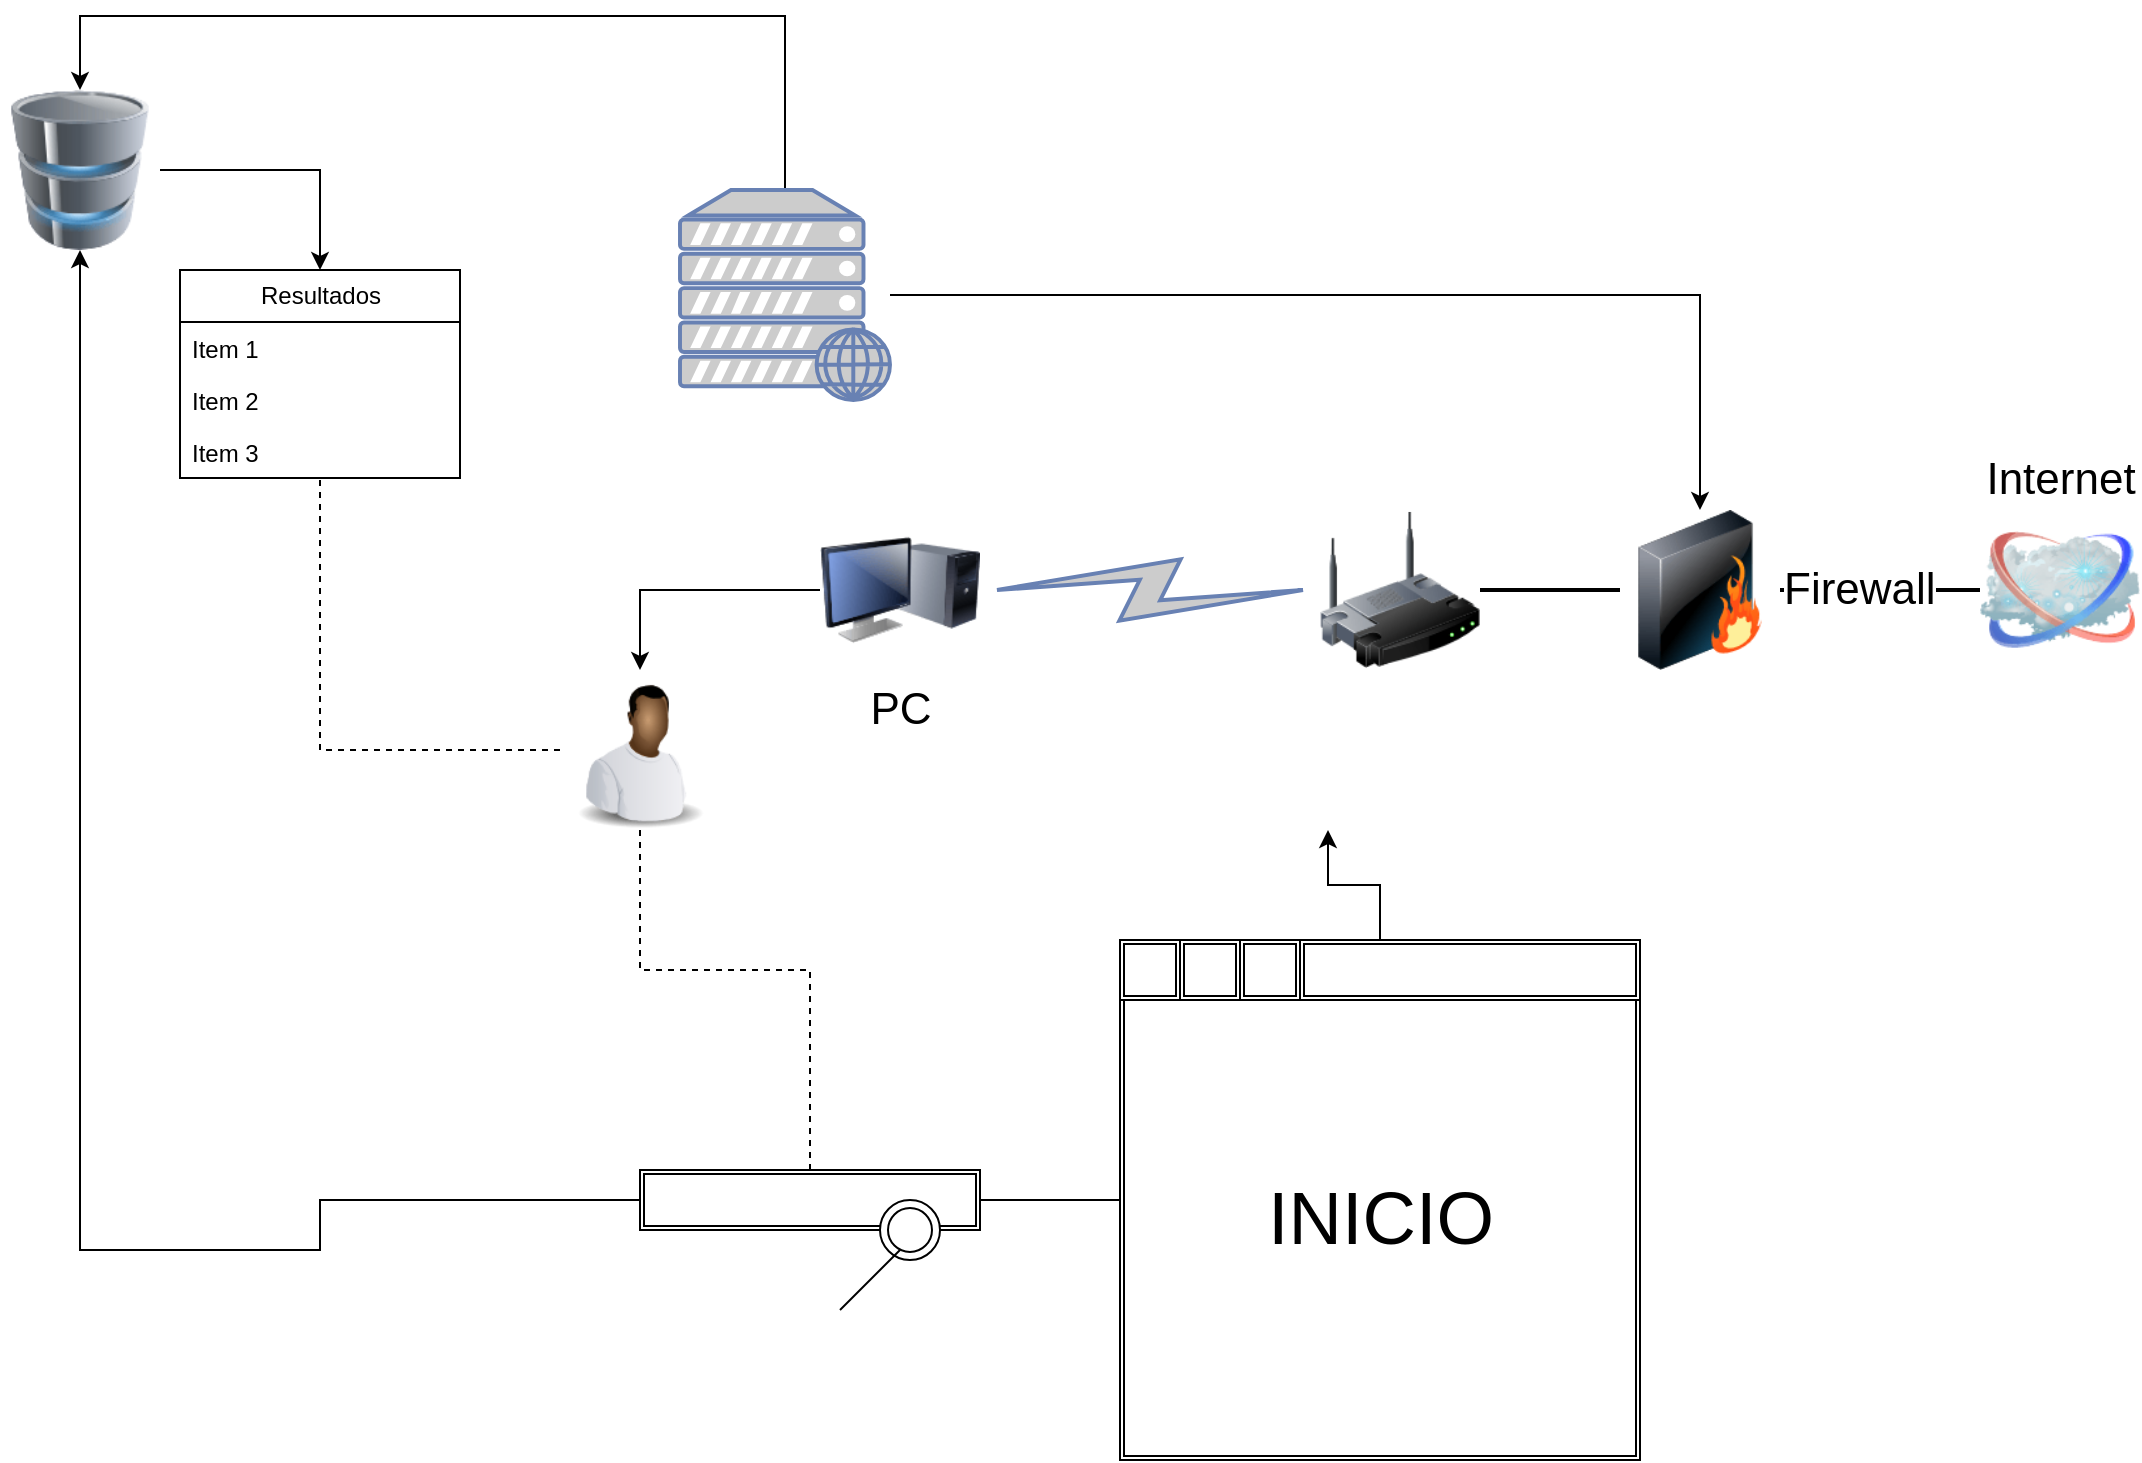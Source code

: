 <mxfile version="24.7.16">
  <diagram name="Page-1" id="55a83fd1-7818-8e21-69c5-c3457e3827bb">
    <mxGraphModel grid="1" page="1" gridSize="10" guides="1" tooltips="1" connect="1" arrows="1" fold="1" pageScale="1" pageWidth="1100" pageHeight="850" background="none" math="0" shadow="0">
      <root>
        <mxCell id="0" />
        <mxCell id="1" parent="0" />
        <mxCell id="69ecfefc5c41e42c-18" style="edgeStyle=none;rounded=0;html=1;labelBackgroundColor=none;endArrow=none;strokeWidth=2;fontFamily=Verdana;fontSize=22" edge="1" parent="1" source="69ecfefc5c41e42c-1" target="69ecfefc5c41e42c-3">
          <mxGeometry relative="1" as="geometry" />
        </mxCell>
        <mxCell id="69ecfefc5c41e42c-1" value="" style="image;html=1;labelBackgroundColor=#ffffff;image=img/lib/clip_art/networking/Wireless_Router_128x128.png;rounded=1;shadow=0;comic=0;strokeWidth=2;fontSize=22" vertex="1" parent="1">
          <mxGeometry x="390" y="140" width="80" height="80" as="geometry" />
        </mxCell>
        <mxCell id="69ecfefc5c41e42c-2" value="Internet" style="image;html=1;labelBackgroundColor=#ffffff;image=img/lib/clip_art/networking/Cloud_128x128.png;rounded=1;shadow=0;comic=0;strokeWidth=2;fontSize=22;labelPosition=center;verticalLabelPosition=top;align=center;verticalAlign=bottom;" vertex="1" parent="1">
          <mxGeometry x="720" y="140" width="80" height="80" as="geometry" />
        </mxCell>
        <mxCell id="69ecfefc5c41e42c-19" style="edgeStyle=none;rounded=0;html=1;labelBackgroundColor=none;endArrow=none;strokeWidth=2;fontFamily=Verdana;fontSize=22" edge="1" parent="1" source="69ecfefc5c41e42c-3" target="69ecfefc5c41e42c-2">
          <mxGeometry relative="1" as="geometry" />
        </mxCell>
        <mxCell id="69ecfefc5c41e42c-3" value="Firewall" style="image;html=1;labelBackgroundColor=#ffffff;image=img/lib/clip_art/networking/Firewall_128x128.png;rounded=1;shadow=0;comic=0;strokeWidth=2;fontSize=22;labelPosition=right;verticalLabelPosition=middle;align=left;verticalAlign=middle;" vertex="1" parent="1">
          <mxGeometry x="540" y="140" width="80" height="80" as="geometry" />
        </mxCell>
        <mxCell id="l41xSmW3BuPzmJahMr_8-13" style="edgeStyle=orthogonalEdgeStyle;rounded=0;orthogonalLoop=1;jettySize=auto;html=1;exitX=0;exitY=0.5;exitDx=0;exitDy=0;entryX=0.5;entryY=0;entryDx=0;entryDy=0;" edge="1" parent="1" source="69ecfefc5c41e42c-5" target="l41xSmW3BuPzmJahMr_8-8">
          <mxGeometry relative="1" as="geometry" />
        </mxCell>
        <mxCell id="69ecfefc5c41e42c-5" value="PC" style="image;html=1;labelBackgroundColor=#ffffff;image=img/lib/clip_art/computers/Monitor_Tower_128x128.png;rounded=1;shadow=0;comic=0;strokeWidth=2;fontSize=22" vertex="1" parent="1">
          <mxGeometry x="140" y="140" width="80" height="80" as="geometry" />
        </mxCell>
        <mxCell id="69ecfefc5c41e42c-12" value="" style="html=1;fillColor=#CCCCCC;strokeColor=#6881B3;gradientColor=none;gradientDirection=north;strokeWidth=2;shape=mxgraph.networks.comm_link_edge;html=1;labelBackgroundColor=none;endArrow=none;fontFamily=Verdana;fontSize=22;fontColor=#000000;fontStyle=1" edge="1" parent="1" source="69ecfefc5c41e42c-5" target="69ecfefc5c41e42c-1">
          <mxGeometry width="100" height="100" relative="1" as="geometry">
            <mxPoint x="320" y="481.957" as="sourcePoint" />
            <mxPoint x="470" y="508.043" as="targetPoint" />
          </mxGeometry>
        </mxCell>
        <mxCell id="l41xSmW3BuPzmJahMr_8-14" style="edgeStyle=orthogonalEdgeStyle;rounded=0;orthogonalLoop=1;jettySize=auto;html=1;" edge="1" parent="1" source="l41xSmW3BuPzmJahMr_8-6" target="69ecfefc5c41e42c-3">
          <mxGeometry relative="1" as="geometry" />
        </mxCell>
        <mxCell id="l41xSmW3BuPzmJahMr_8-16" style="edgeStyle=orthogonalEdgeStyle;rounded=0;orthogonalLoop=1;jettySize=auto;html=1;" edge="1" parent="1" source="l41xSmW3BuPzmJahMr_8-6" target="l41xSmW3BuPzmJahMr_8-15">
          <mxGeometry relative="1" as="geometry">
            <Array as="points">
              <mxPoint x="123" y="-107" />
              <mxPoint x="-230" y="-107" />
            </Array>
          </mxGeometry>
        </mxCell>
        <mxCell id="l41xSmW3BuPzmJahMr_8-6" value="" style="fontColor=#0066CC;verticalAlign=top;verticalLabelPosition=bottom;labelPosition=center;align=center;html=1;outlineConnect=0;fillColor=#CCCCCC;strokeColor=#6881B3;gradientColor=none;gradientDirection=north;strokeWidth=2;shape=mxgraph.networks.web_server;" vertex="1" parent="1">
          <mxGeometry x="70" y="-20" width="105" height="105" as="geometry" />
        </mxCell>
        <mxCell id="l41xSmW3BuPzmJahMr_8-8" value="" style="image;html=1;image=img/lib/clip_art/people/Worker_Black_128x128.png" vertex="1" parent="1">
          <mxGeometry x="10" y="220" width="80" height="80" as="geometry" />
        </mxCell>
        <mxCell id="l41xSmW3BuPzmJahMr_8-36" style="edgeStyle=orthogonalEdgeStyle;rounded=0;orthogonalLoop=1;jettySize=auto;html=1;" edge="1" parent="1" source="l41xSmW3BuPzmJahMr_8-15" target="l41xSmW3BuPzmJahMr_8-32">
          <mxGeometry relative="1" as="geometry" />
        </mxCell>
        <mxCell id="l41xSmW3BuPzmJahMr_8-15" value="" style="image;html=1;image=img/lib/clip_art/computers/Database_128x128.png" vertex="1" parent="1">
          <mxGeometry x="-270" y="-70" width="80" height="80" as="geometry" />
        </mxCell>
        <mxCell id="l41xSmW3BuPzmJahMr_8-17" value="" style="shape=ext;double=1;whiteSpace=wrap;html=1;aspect=fixed;" vertex="1" parent="1">
          <mxGeometry x="290" y="355" width="260" height="260" as="geometry" />
        </mxCell>
        <mxCell id="l41xSmW3BuPzmJahMr_8-18" value="" style="shape=ext;double=1;whiteSpace=wrap;html=1;aspect=fixed;" vertex="1" parent="1">
          <mxGeometry x="290" y="355" width="30" height="30" as="geometry" />
        </mxCell>
        <mxCell id="l41xSmW3BuPzmJahMr_8-19" value="" style="shape=ext;double=1;whiteSpace=wrap;html=1;aspect=fixed;" vertex="1" parent="1">
          <mxGeometry x="320" y="355" width="30" height="30" as="geometry" />
        </mxCell>
        <mxCell id="l41xSmW3BuPzmJahMr_8-20" value="" style="shape=ext;double=1;whiteSpace=wrap;html=1;aspect=fixed;" vertex="1" parent="1">
          <mxGeometry x="350" y="355" width="30" height="30" as="geometry" />
        </mxCell>
        <mxCell id="l41xSmW3BuPzmJahMr_8-22" value="" style="shape=ext;double=1;rounded=0;whiteSpace=wrap;html=1;" vertex="1" parent="1">
          <mxGeometry x="380" y="355" width="170" height="30" as="geometry" />
        </mxCell>
        <mxCell id="l41xSmW3BuPzmJahMr_8-24" value="INICIO" style="text;html=1;align=center;verticalAlign=middle;whiteSpace=wrap;rounded=0;fontSize=37;" vertex="1" parent="1">
          <mxGeometry x="332.5" y="445" width="175" height="100" as="geometry" />
        </mxCell>
        <mxCell id="l41xSmW3BuPzmJahMr_8-31" style="edgeStyle=orthogonalEdgeStyle;rounded=0;orthogonalLoop=1;jettySize=auto;html=1;" edge="1" parent="1" source="l41xSmW3BuPzmJahMr_8-26" target="l41xSmW3BuPzmJahMr_8-15">
          <mxGeometry relative="1" as="geometry">
            <Array as="points">
              <mxPoint x="-110" y="510" />
              <mxPoint x="-230" y="510" />
            </Array>
          </mxGeometry>
        </mxCell>
        <mxCell id="l41xSmW3BuPzmJahMr_8-26" value="" style="shape=ext;double=1;rounded=0;whiteSpace=wrap;html=1;" vertex="1" parent="1">
          <mxGeometry x="50" y="470" width="170" height="30" as="geometry" />
        </mxCell>
        <mxCell id="l41xSmW3BuPzmJahMr_8-28" value="" style="endArrow=none;html=1;rounded=0;" edge="1" parent="1" source="l41xSmW3BuPzmJahMr_8-26" target="l41xSmW3BuPzmJahMr_8-17">
          <mxGeometry width="50" height="50" relative="1" as="geometry">
            <mxPoint x="520" y="430" as="sourcePoint" />
            <mxPoint x="570" y="380" as="targetPoint" />
          </mxGeometry>
        </mxCell>
        <mxCell id="l41xSmW3BuPzmJahMr_8-30" style="edgeStyle=orthogonalEdgeStyle;rounded=0;orthogonalLoop=1;jettySize=auto;html=1;" edge="1" parent="1" source="l41xSmW3BuPzmJahMr_8-17" target="7OqMRzYu6q5cEAxkUgTM-1">
          <mxGeometry relative="1" as="geometry">
            <mxPoint x="620" y="485" as="targetPoint" />
          </mxGeometry>
        </mxCell>
        <mxCell id="l41xSmW3BuPzmJahMr_8-32" value="Resultados" style="swimlane;fontStyle=0;childLayout=stackLayout;horizontal=1;startSize=26;fillColor=none;horizontalStack=0;resizeParent=1;resizeParentMax=0;resizeLast=0;collapsible=1;marginBottom=0;html=1;" vertex="1" parent="1">
          <mxGeometry x="-180" y="20" width="140" height="104" as="geometry" />
        </mxCell>
        <mxCell id="l41xSmW3BuPzmJahMr_8-33" value="Item 1" style="text;strokeColor=none;fillColor=none;align=left;verticalAlign=top;spacingLeft=4;spacingRight=4;overflow=hidden;rotatable=0;points=[[0,0.5],[1,0.5]];portConstraint=eastwest;whiteSpace=wrap;html=1;" vertex="1" parent="l41xSmW3BuPzmJahMr_8-32">
          <mxGeometry y="26" width="140" height="26" as="geometry" />
        </mxCell>
        <mxCell id="l41xSmW3BuPzmJahMr_8-34" value="Item 2" style="text;strokeColor=none;fillColor=none;align=left;verticalAlign=top;spacingLeft=4;spacingRight=4;overflow=hidden;rotatable=0;points=[[0,0.5],[1,0.5]];portConstraint=eastwest;whiteSpace=wrap;html=1;" vertex="1" parent="l41xSmW3BuPzmJahMr_8-32">
          <mxGeometry y="52" width="140" height="26" as="geometry" />
        </mxCell>
        <mxCell id="l41xSmW3BuPzmJahMr_8-35" value="Item 3" style="text;strokeColor=none;fillColor=none;align=left;verticalAlign=top;spacingLeft=4;spacingRight=4;overflow=hidden;rotatable=0;points=[[0,0.5],[1,0.5]];portConstraint=eastwest;whiteSpace=wrap;html=1;" vertex="1" parent="l41xSmW3BuPzmJahMr_8-32">
          <mxGeometry y="78" width="140" height="26" as="geometry" />
        </mxCell>
        <mxCell id="l41xSmW3BuPzmJahMr_8-37" value="" style="endArrow=none;dashed=1;html=1;rounded=0;" edge="1" parent="1" source="l41xSmW3BuPzmJahMr_8-26" target="l41xSmW3BuPzmJahMr_8-8">
          <mxGeometry width="50" height="50" relative="1" as="geometry">
            <mxPoint x="-40" y="560" as="sourcePoint" />
            <mxPoint x="10" y="510" as="targetPoint" />
            <Array as="points">
              <mxPoint x="135" y="370" />
              <mxPoint x="50" y="370" />
            </Array>
          </mxGeometry>
        </mxCell>
        <mxCell id="l41xSmW3BuPzmJahMr_8-38" value="" style="endArrow=none;dashed=1;html=1;rounded=0;" edge="1" parent="1" source="l41xSmW3BuPzmJahMr_8-8" target="l41xSmW3BuPzmJahMr_8-32">
          <mxGeometry width="50" height="50" relative="1" as="geometry">
            <mxPoint x="140" y="70" as="sourcePoint" />
            <mxPoint x="190" y="20" as="targetPoint" />
            <Array as="points">
              <mxPoint x="-110" y="260" />
            </Array>
          </mxGeometry>
        </mxCell>
        <mxCell id="l41xSmW3BuPzmJahMr_8-39" value="" style="ellipse;shape=doubleEllipse;whiteSpace=wrap;html=1;aspect=fixed;" vertex="1" parent="1">
          <mxGeometry x="170" y="485" width="30" height="30" as="geometry" />
        </mxCell>
        <mxCell id="l41xSmW3BuPzmJahMr_8-40" value="" style="endArrow=none;html=1;rounded=0;" edge="1" parent="1">
          <mxGeometry width="50" height="50" relative="1" as="geometry">
            <mxPoint x="150" y="540" as="sourcePoint" />
            <mxPoint x="180" y="510" as="targetPoint" />
          </mxGeometry>
        </mxCell>
        <mxCell id="7OqMRzYu6q5cEAxkUgTM-1" value="" style="shape=image;html=1;verticalAlign=top;verticalLabelPosition=bottom;labelBackgroundColor=#ffffff;imageAspect=0;aspect=fixed;image=https://cdn2.iconfinder.com/data/icons/circle-icons-1/64/email-128.png" vertex="1" parent="1">
          <mxGeometry x="370" y="252" width="48" height="48" as="geometry" />
        </mxCell>
      </root>
    </mxGraphModel>
  </diagram>
</mxfile>
